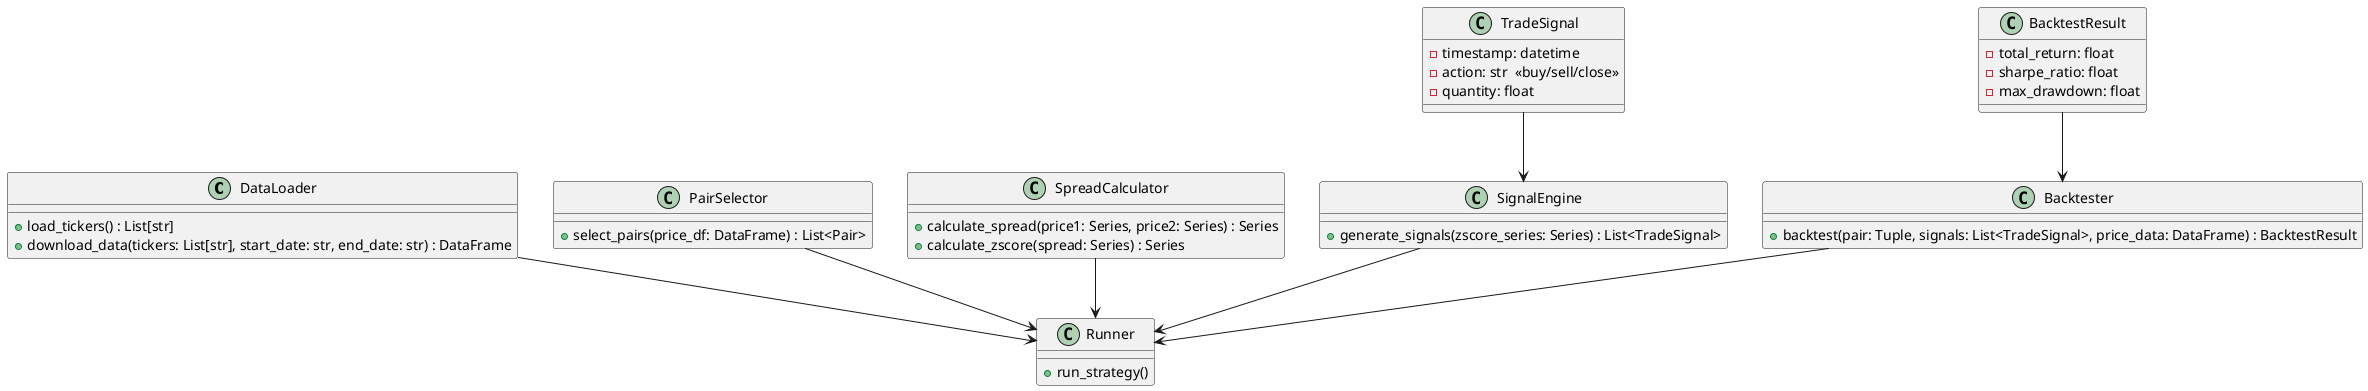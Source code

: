 @startuml MVP Class Diagram

' ======= Classes =======
class DataLoader {
  +load_tickers() : List[str]
  +download_data(tickers: List[str], start_date: str, end_date: str) : DataFrame
}

class PairSelector {
  +select_pairs(price_df: DataFrame) : List<Pair>
}

class SpreadCalculator {
  +calculate_spread(price1: Series, price2: Series) : Series
  +calculate_zscore(spread: Series) : Series
}

class SignalEngine {
  +generate_signals(zscore_series: Series) : List<TradeSignal>
}

class TradeSignal {
  -timestamp: datetime
  -action: str  <<buy/sell/close>>
  -quantity: float
}

class Backtester {
  +backtest(pair: Tuple, signals: List<TradeSignal>, price_data: DataFrame) : BacktestResult
}

class BacktestResult {
  -total_return: float
  -sharpe_ratio: float
  -max_drawdown: float
}

class Runner {
  +run_strategy()
}

' ======= Relationships =======
DataLoader --> Runner
PairSelector --> Runner
SpreadCalculator --> Runner
SignalEngine --> Runner
Backtester --> Runner
TradeSignal --> SignalEngine
BacktestResult --> Backtester

@enduml
